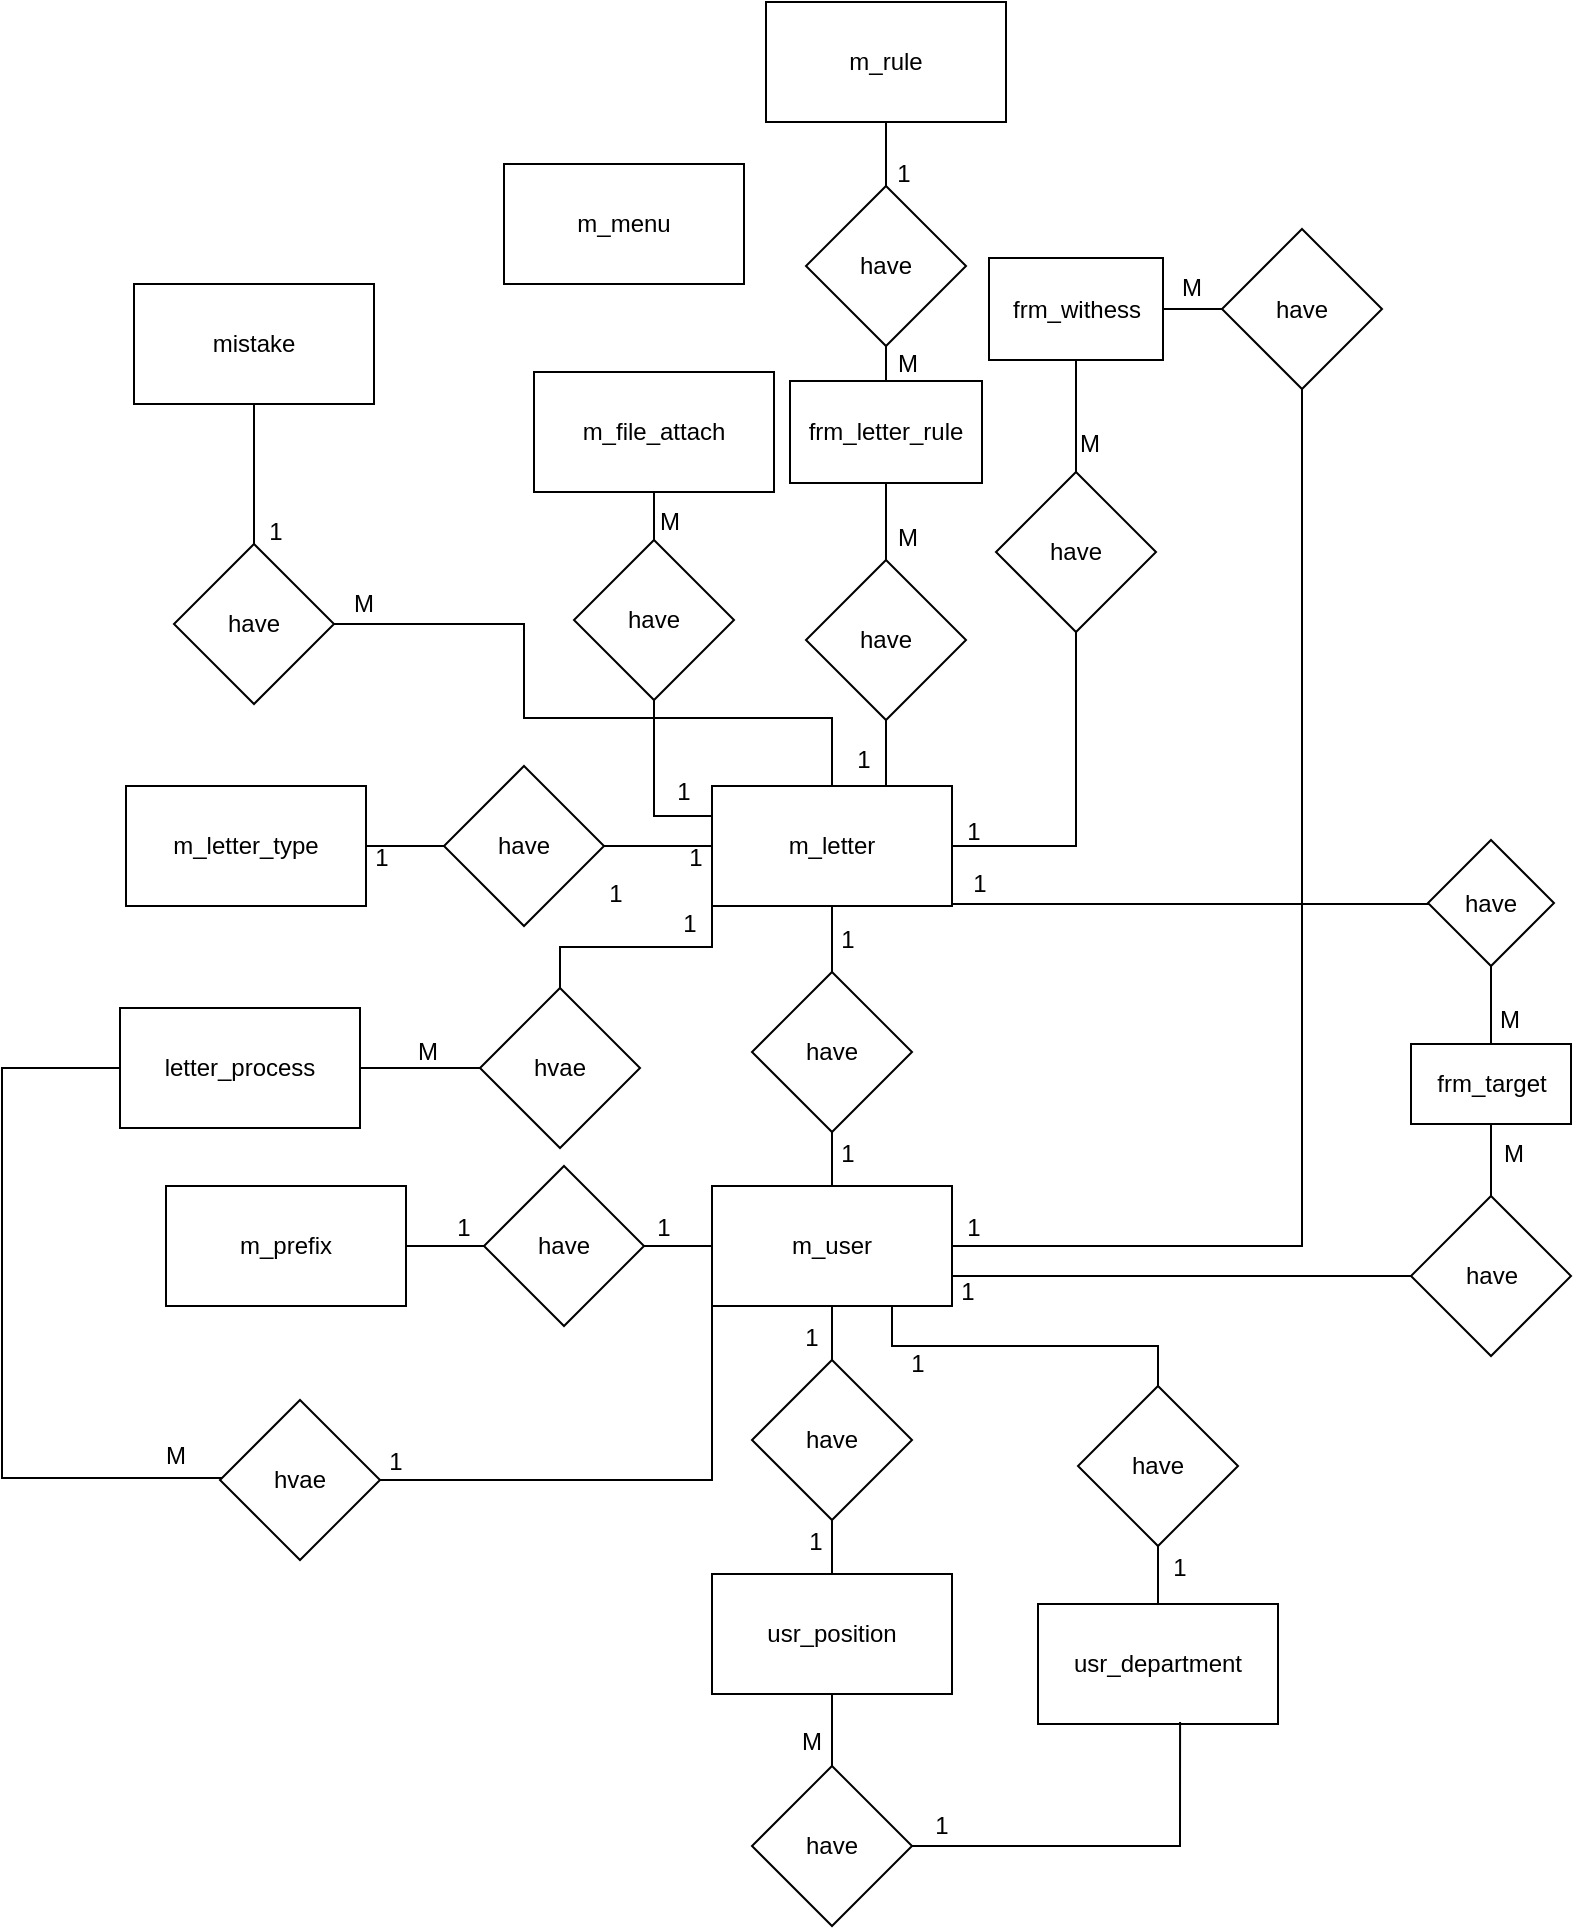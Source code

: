<mxfile version="27.0.3">
  <diagram id="R2lEEEUBdFMjLlhIrx00" name="Page-1">
    <mxGraphModel dx="1426" dy="1843" grid="0" gridSize="10" guides="1" tooltips="1" connect="1" arrows="1" fold="1" page="1" pageScale="1" pageWidth="850" pageHeight="1100" math="0" shadow="0" extFonts="Permanent Marker^https://fonts.googleapis.com/css?family=Permanent+Marker">
      <root>
        <mxCell id="0" />
        <mxCell id="1" parent="0" />
        <mxCell id="7BO2q8-VZPHZlbMcH210-1" value="m_menu" style="rounded=0;whiteSpace=wrap;html=1;" parent="1" vertex="1">
          <mxGeometry x="278" y="-970" width="120" height="60" as="geometry" />
        </mxCell>
        <mxCell id="7BO2q8-VZPHZlbMcH210-8" value="" style="edgeStyle=orthogonalEdgeStyle;rounded=0;orthogonalLoop=1;jettySize=auto;html=1;endArrow=none;startFill=0;" parent="1" source="7BO2q8-VZPHZlbMcH210-6" target="7BO2q8-VZPHZlbMcH210-7" edge="1">
          <mxGeometry relative="1" as="geometry" />
        </mxCell>
        <mxCell id="7BO2q8-VZPHZlbMcH210-12" value="" style="edgeStyle=orthogonalEdgeStyle;rounded=0;orthogonalLoop=1;jettySize=auto;html=1;exitX=0;exitY=0.25;exitDx=0;exitDy=0;endArrow=none;startFill=0;" parent="1" source="7BO2q8-VZPHZlbMcH210-6" target="7BO2q8-VZPHZlbMcH210-11" edge="1">
          <mxGeometry relative="1" as="geometry" />
        </mxCell>
        <mxCell id="7BO2q8-VZPHZlbMcH210-25" value="" style="edgeStyle=orthogonalEdgeStyle;rounded=0;orthogonalLoop=1;jettySize=auto;html=1;endArrow=none;startFill=0;" parent="1" source="7BO2q8-VZPHZlbMcH210-6" target="7BO2q8-VZPHZlbMcH210-24" edge="1">
          <mxGeometry relative="1" as="geometry">
            <Array as="points">
              <mxPoint x="469" y="-668" />
              <mxPoint x="469" y="-668" />
            </Array>
          </mxGeometry>
        </mxCell>
        <mxCell id="7BO2q8-VZPHZlbMcH210-40" value="" style="edgeStyle=orthogonalEdgeStyle;rounded=0;orthogonalLoop=1;jettySize=auto;html=1;endArrow=none;startFill=0;" parent="1" source="7BO2q8-VZPHZlbMcH210-6" target="7BO2q8-VZPHZlbMcH210-39" edge="1">
          <mxGeometry relative="1" as="geometry" />
        </mxCell>
        <mxCell id="7BO2q8-VZPHZlbMcH210-46" value="" style="edgeStyle=orthogonalEdgeStyle;rounded=0;orthogonalLoop=1;jettySize=auto;html=1;endArrow=none;startFill=0;" parent="1" source="7BO2q8-VZPHZlbMcH210-6" target="7BO2q8-VZPHZlbMcH210-45" edge="1">
          <mxGeometry relative="1" as="geometry" />
        </mxCell>
        <mxCell id="7BO2q8-VZPHZlbMcH210-52" style="edgeStyle=orthogonalEdgeStyle;rounded=0;orthogonalLoop=1;jettySize=auto;html=1;exitX=0.75;exitY=1;exitDx=0;exitDy=0;endArrow=none;startFill=0;" parent="1" source="7BO2q8-VZPHZlbMcH210-6" target="7BO2q8-VZPHZlbMcH210-54" edge="1">
          <mxGeometry relative="1" as="geometry">
            <mxPoint x="549" y="-553" as="targetPoint" />
            <Array as="points">
              <mxPoint x="472" y="-600" />
              <mxPoint x="549" y="-600" />
            </Array>
          </mxGeometry>
        </mxCell>
        <mxCell id="7BO2q8-VZPHZlbMcH210-73" style="edgeStyle=orthogonalEdgeStyle;rounded=0;orthogonalLoop=1;jettySize=auto;html=1;exitX=0;exitY=1;exitDx=0;exitDy=0;endArrow=none;startFill=0;" parent="1" source="7BO2q8-VZPHZlbMcH210-6" target="7BO2q8-VZPHZlbMcH210-74" edge="1">
          <mxGeometry relative="1" as="geometry">
            <mxPoint x="294" y="-522" as="targetPoint" />
          </mxGeometry>
        </mxCell>
        <mxCell id="DLM5sbs_b-HnNYadCuww-5" style="edgeStyle=orthogonalEdgeStyle;rounded=0;orthogonalLoop=1;jettySize=auto;html=1;entryX=1;entryY=0.5;entryDx=0;entryDy=0;endArrow=none;startFill=0;" edge="1" parent="1" source="7BO2q8-VZPHZlbMcH210-6" target="DLM5sbs_b-HnNYadCuww-3">
          <mxGeometry relative="1" as="geometry">
            <Array as="points">
              <mxPoint x="442" y="-693" />
              <mxPoint x="288" y="-693" />
              <mxPoint x="288" y="-740" />
            </Array>
          </mxGeometry>
        </mxCell>
        <mxCell id="7BO2q8-VZPHZlbMcH210-6" value="m_letter" style="rounded=0;whiteSpace=wrap;html=1;" parent="1" vertex="1">
          <mxGeometry x="382" y="-659" width="120" height="60" as="geometry" />
        </mxCell>
        <mxCell id="7BO2q8-VZPHZlbMcH210-10" value="" style="edgeStyle=orthogonalEdgeStyle;rounded=0;orthogonalLoop=1;jettySize=auto;html=1;endArrow=none;startFill=0;" parent="1" source="7BO2q8-VZPHZlbMcH210-7" target="7BO2q8-VZPHZlbMcH210-9" edge="1">
          <mxGeometry relative="1" as="geometry">
            <Array as="points">
              <mxPoint x="222" y="-629" />
              <mxPoint x="222" y="-629" />
            </Array>
          </mxGeometry>
        </mxCell>
        <mxCell id="7BO2q8-VZPHZlbMcH210-7" value="have" style="rhombus;whiteSpace=wrap;html=1;rounded=0;" parent="1" vertex="1">
          <mxGeometry x="248" y="-669" width="80" height="80" as="geometry" />
        </mxCell>
        <mxCell id="7BO2q8-VZPHZlbMcH210-9" value="m_letter_type" style="whiteSpace=wrap;html=1;rounded=0;" parent="1" vertex="1">
          <mxGeometry x="89" y="-659" width="120" height="60" as="geometry" />
        </mxCell>
        <mxCell id="7BO2q8-VZPHZlbMcH210-14" value="" style="edgeStyle=orthogonalEdgeStyle;rounded=0;orthogonalLoop=1;jettySize=auto;html=1;endArrow=none;startFill=0;" parent="1" source="7BO2q8-VZPHZlbMcH210-11" target="7BO2q8-VZPHZlbMcH210-13" edge="1">
          <mxGeometry relative="1" as="geometry" />
        </mxCell>
        <mxCell id="7BO2q8-VZPHZlbMcH210-11" value="have" style="rhombus;whiteSpace=wrap;html=1;rounded=0;" parent="1" vertex="1">
          <mxGeometry x="313" y="-782" width="80" height="80" as="geometry" />
        </mxCell>
        <mxCell id="7BO2q8-VZPHZlbMcH210-13" value="m_file_attach" style="whiteSpace=wrap;html=1;rounded=0;" parent="1" vertex="1">
          <mxGeometry x="293" y="-866" width="120" height="60" as="geometry" />
        </mxCell>
        <mxCell id="7BO2q8-VZPHZlbMcH210-28" value="" style="edgeStyle=orthogonalEdgeStyle;rounded=0;orthogonalLoop=1;jettySize=auto;html=1;endArrow=none;startFill=0;" parent="1" source="7BO2q8-VZPHZlbMcH210-24" target="7BO2q8-VZPHZlbMcH210-27" edge="1">
          <mxGeometry relative="1" as="geometry" />
        </mxCell>
        <mxCell id="7BO2q8-VZPHZlbMcH210-24" value="have" style="rhombus;whiteSpace=wrap;html=1;rounded=0;" parent="1" vertex="1">
          <mxGeometry x="429" y="-772" width="80" height="80" as="geometry" />
        </mxCell>
        <mxCell id="7BO2q8-VZPHZlbMcH210-34" value="" style="edgeStyle=orthogonalEdgeStyle;rounded=0;orthogonalLoop=1;jettySize=auto;html=1;endArrow=none;startFill=0;" parent="1" source="7BO2q8-VZPHZlbMcH210-27" target="7BO2q8-VZPHZlbMcH210-33" edge="1">
          <mxGeometry relative="1" as="geometry" />
        </mxCell>
        <mxCell id="7BO2q8-VZPHZlbMcH210-27" value="frm_letter_rule" style="whiteSpace=wrap;html=1;rounded=0;" parent="1" vertex="1">
          <mxGeometry x="421" y="-861.5" width="96" height="51" as="geometry" />
        </mxCell>
        <mxCell id="7BO2q8-VZPHZlbMcH210-36" value="" style="edgeStyle=orthogonalEdgeStyle;rounded=0;orthogonalLoop=1;jettySize=auto;html=1;endArrow=none;startFill=0;" parent="1" source="7BO2q8-VZPHZlbMcH210-33" target="7BO2q8-VZPHZlbMcH210-35" edge="1">
          <mxGeometry relative="1" as="geometry" />
        </mxCell>
        <mxCell id="7BO2q8-VZPHZlbMcH210-33" value="have" style="rhombus;whiteSpace=wrap;html=1;rounded=0;" parent="1" vertex="1">
          <mxGeometry x="429" y="-959" width="80" height="80" as="geometry" />
        </mxCell>
        <mxCell id="7BO2q8-VZPHZlbMcH210-35" value="m_rule" style="whiteSpace=wrap;html=1;rounded=0;" parent="1" vertex="1">
          <mxGeometry x="409" y="-1051" width="120" height="60" as="geometry" />
        </mxCell>
        <mxCell id="7BO2q8-VZPHZlbMcH210-42" value="" style="edgeStyle=orthogonalEdgeStyle;rounded=0;orthogonalLoop=1;jettySize=auto;html=1;endArrow=none;startFill=0;" parent="1" source="7BO2q8-VZPHZlbMcH210-39" target="7BO2q8-VZPHZlbMcH210-41" edge="1">
          <mxGeometry relative="1" as="geometry" />
        </mxCell>
        <mxCell id="7BO2q8-VZPHZlbMcH210-39" value="have" style="rhombus;whiteSpace=wrap;html=1;rounded=0;" parent="1" vertex="1">
          <mxGeometry x="524" y="-816" width="80" height="80" as="geometry" />
        </mxCell>
        <mxCell id="7BO2q8-VZPHZlbMcH210-50" value="" style="edgeStyle=orthogonalEdgeStyle;rounded=0;orthogonalLoop=1;jettySize=auto;html=1;endArrow=none;startFill=0;" parent="1" source="7BO2q8-VZPHZlbMcH210-41" target="7BO2q8-VZPHZlbMcH210-49" edge="1">
          <mxGeometry relative="1" as="geometry" />
        </mxCell>
        <mxCell id="7BO2q8-VZPHZlbMcH210-41" value="frm_withess" style="whiteSpace=wrap;html=1;rounded=0;" parent="1" vertex="1">
          <mxGeometry x="520.5" y="-923" width="87" height="51" as="geometry" />
        </mxCell>
        <mxCell id="7BO2q8-VZPHZlbMcH210-48" value="" style="edgeStyle=orthogonalEdgeStyle;rounded=0;orthogonalLoop=1;jettySize=auto;html=1;endArrow=none;startFill=0;" parent="1" source="7BO2q8-VZPHZlbMcH210-45" target="7BO2q8-VZPHZlbMcH210-47" edge="1">
          <mxGeometry relative="1" as="geometry" />
        </mxCell>
        <mxCell id="7BO2q8-VZPHZlbMcH210-45" value="have" style="rhombus;whiteSpace=wrap;html=1;rounded=0;" parent="1" vertex="1">
          <mxGeometry x="402" y="-566" width="80" height="80" as="geometry" />
        </mxCell>
        <mxCell id="7BO2q8-VZPHZlbMcH210-62" value="" style="edgeStyle=orthogonalEdgeStyle;rounded=0;orthogonalLoop=1;jettySize=auto;html=1;endArrow=none;startFill=0;" parent="1" source="7BO2q8-VZPHZlbMcH210-47" target="7BO2q8-VZPHZlbMcH210-61" edge="1">
          <mxGeometry relative="1" as="geometry" />
        </mxCell>
        <mxCell id="7BO2q8-VZPHZlbMcH210-66" value="" style="edgeStyle=orthogonalEdgeStyle;rounded=0;orthogonalLoop=1;jettySize=auto;html=1;endArrow=none;startFill=0;" parent="1" source="7BO2q8-VZPHZlbMcH210-47" target="7BO2q8-VZPHZlbMcH210-65" edge="1">
          <mxGeometry relative="1" as="geometry" />
        </mxCell>
        <mxCell id="7BO2q8-VZPHZlbMcH210-69" style="edgeStyle=orthogonalEdgeStyle;rounded=0;orthogonalLoop=1;jettySize=auto;html=1;exitX=0.75;exitY=1;exitDx=0;exitDy=0;endArrow=none;startFill=0;" parent="1" source="7BO2q8-VZPHZlbMcH210-47" target="7BO2q8-VZPHZlbMcH210-70" edge="1">
          <mxGeometry relative="1" as="geometry">
            <mxPoint x="639" y="-334" as="targetPoint" />
          </mxGeometry>
        </mxCell>
        <mxCell id="7BO2q8-VZPHZlbMcH210-47" value="m_user" style="whiteSpace=wrap;html=1;rounded=0;" parent="1" vertex="1">
          <mxGeometry x="382" y="-459" width="120" height="60" as="geometry" />
        </mxCell>
        <mxCell id="7BO2q8-VZPHZlbMcH210-51" style="edgeStyle=orthogonalEdgeStyle;rounded=0;orthogonalLoop=1;jettySize=auto;html=1;entryX=1;entryY=0.5;entryDx=0;entryDy=0;endArrow=none;startFill=0;" parent="1" source="7BO2q8-VZPHZlbMcH210-49" target="7BO2q8-VZPHZlbMcH210-47" edge="1">
          <mxGeometry relative="1" as="geometry">
            <Array as="points">
              <mxPoint x="677" y="-429" />
            </Array>
          </mxGeometry>
        </mxCell>
        <mxCell id="7BO2q8-VZPHZlbMcH210-49" value="have" style="rhombus;whiteSpace=wrap;html=1;rounded=0;" parent="1" vertex="1">
          <mxGeometry x="637" y="-937.5" width="80" height="80" as="geometry" />
        </mxCell>
        <mxCell id="7BO2q8-VZPHZlbMcH210-95" style="edgeStyle=orthogonalEdgeStyle;rounded=0;orthogonalLoop=1;jettySize=auto;html=1;entryX=0.5;entryY=0;entryDx=0;entryDy=0;endArrow=none;startFill=0;" parent="1" source="7BO2q8-VZPHZlbMcH210-54" target="7BO2q8-VZPHZlbMcH210-55" edge="1">
          <mxGeometry relative="1" as="geometry" />
        </mxCell>
        <mxCell id="7BO2q8-VZPHZlbMcH210-54" value="have" style="rhombus;whiteSpace=wrap;html=1;" parent="1" vertex="1">
          <mxGeometry x="740" y="-632" width="63" height="63" as="geometry" />
        </mxCell>
        <mxCell id="7BO2q8-VZPHZlbMcH210-58" value="" style="edgeStyle=orthogonalEdgeStyle;rounded=0;orthogonalLoop=1;jettySize=auto;html=1;endArrow=none;startFill=0;" parent="1" source="7BO2q8-VZPHZlbMcH210-55" target="7BO2q8-VZPHZlbMcH210-57" edge="1">
          <mxGeometry relative="1" as="geometry" />
        </mxCell>
        <mxCell id="7BO2q8-VZPHZlbMcH210-55" value="frm_target" style="whiteSpace=wrap;html=1;" parent="1" vertex="1">
          <mxGeometry x="731.5" y="-530" width="80" height="40" as="geometry" />
        </mxCell>
        <mxCell id="7BO2q8-VZPHZlbMcH210-59" style="edgeStyle=orthogonalEdgeStyle;rounded=0;orthogonalLoop=1;jettySize=auto;html=1;entryX=1;entryY=0.75;entryDx=0;entryDy=0;endArrow=none;startFill=0;" parent="1" source="7BO2q8-VZPHZlbMcH210-57" target="7BO2q8-VZPHZlbMcH210-47" edge="1">
          <mxGeometry relative="1" as="geometry" />
        </mxCell>
        <mxCell id="7BO2q8-VZPHZlbMcH210-57" value="have" style="rhombus;whiteSpace=wrap;html=1;" parent="1" vertex="1">
          <mxGeometry x="731.5" y="-454" width="80" height="80" as="geometry" />
        </mxCell>
        <mxCell id="7BO2q8-VZPHZlbMcH210-64" value="" style="edgeStyle=orthogonalEdgeStyle;rounded=0;orthogonalLoop=1;jettySize=auto;html=1;endArrow=none;startFill=0;" parent="1" source="7BO2q8-VZPHZlbMcH210-61" target="7BO2q8-VZPHZlbMcH210-63" edge="1">
          <mxGeometry relative="1" as="geometry" />
        </mxCell>
        <mxCell id="7BO2q8-VZPHZlbMcH210-61" value="have" style="rhombus;whiteSpace=wrap;html=1;rounded=0;" parent="1" vertex="1">
          <mxGeometry x="268" y="-469" width="80" height="80" as="geometry" />
        </mxCell>
        <mxCell id="7BO2q8-VZPHZlbMcH210-63" value="m_prefix" style="rounded=0;whiteSpace=wrap;html=1;" parent="1" vertex="1">
          <mxGeometry x="109" y="-459" width="120" height="60" as="geometry" />
        </mxCell>
        <mxCell id="7BO2q8-VZPHZlbMcH210-68" value="" style="edgeStyle=orthogonalEdgeStyle;rounded=0;orthogonalLoop=1;jettySize=auto;html=1;endArrow=none;startFill=0;" parent="1" source="7BO2q8-VZPHZlbMcH210-65" target="7BO2q8-VZPHZlbMcH210-67" edge="1">
          <mxGeometry relative="1" as="geometry" />
        </mxCell>
        <mxCell id="7BO2q8-VZPHZlbMcH210-65" value="have" style="rhombus;whiteSpace=wrap;html=1;rounded=0;" parent="1" vertex="1">
          <mxGeometry x="402" y="-372" width="80" height="80" as="geometry" />
        </mxCell>
        <mxCell id="AeP0G8S4QCH2imR5dZR7-3" value="" style="edgeStyle=orthogonalEdgeStyle;rounded=0;orthogonalLoop=1;jettySize=auto;html=1;endArrow=none;startFill=0;" parent="1" source="7BO2q8-VZPHZlbMcH210-67" target="AeP0G8S4QCH2imR5dZR7-2" edge="1">
          <mxGeometry relative="1" as="geometry" />
        </mxCell>
        <mxCell id="7BO2q8-VZPHZlbMcH210-67" value="usr_position" style="whiteSpace=wrap;html=1;rounded=0;" parent="1" vertex="1">
          <mxGeometry x="382" y="-265" width="120" height="60" as="geometry" />
        </mxCell>
        <mxCell id="7BO2q8-VZPHZlbMcH210-72" value="" style="edgeStyle=orthogonalEdgeStyle;rounded=0;orthogonalLoop=1;jettySize=auto;html=1;endArrow=none;startFill=0;" parent="1" source="7BO2q8-VZPHZlbMcH210-70" target="7BO2q8-VZPHZlbMcH210-71" edge="1">
          <mxGeometry relative="1" as="geometry" />
        </mxCell>
        <mxCell id="7BO2q8-VZPHZlbMcH210-70" value="have" style="rhombus;whiteSpace=wrap;html=1;" parent="1" vertex="1">
          <mxGeometry x="565" y="-359" width="80" height="80" as="geometry" />
        </mxCell>
        <mxCell id="7BO2q8-VZPHZlbMcH210-71" value="usr_department" style="whiteSpace=wrap;html=1;" parent="1" vertex="1">
          <mxGeometry x="545" y="-250" width="120" height="60" as="geometry" />
        </mxCell>
        <mxCell id="7BO2q8-VZPHZlbMcH210-77" value="" style="edgeStyle=orthogonalEdgeStyle;rounded=0;orthogonalLoop=1;jettySize=auto;html=1;endArrow=none;startFill=0;" parent="1" source="7BO2q8-VZPHZlbMcH210-74" target="7BO2q8-VZPHZlbMcH210-76" edge="1">
          <mxGeometry relative="1" as="geometry" />
        </mxCell>
        <mxCell id="7BO2q8-VZPHZlbMcH210-74" value="hvae" style="rhombus;whiteSpace=wrap;html=1;" parent="1" vertex="1">
          <mxGeometry x="266" y="-558" width="80" height="80" as="geometry" />
        </mxCell>
        <mxCell id="7BO2q8-VZPHZlbMcH210-79" value="" style="edgeStyle=orthogonalEdgeStyle;rounded=0;orthogonalLoop=1;jettySize=auto;html=1;endArrow=none;startFill=0;" parent="1" source="7BO2q8-VZPHZlbMcH210-76" target="7BO2q8-VZPHZlbMcH210-78" edge="1">
          <mxGeometry relative="1" as="geometry">
            <Array as="points">
              <mxPoint x="27" y="-518" />
              <mxPoint x="27" y="-313" />
            </Array>
          </mxGeometry>
        </mxCell>
        <mxCell id="7BO2q8-VZPHZlbMcH210-76" value="letter_process" style="whiteSpace=wrap;html=1;" parent="1" vertex="1">
          <mxGeometry x="86" y="-548" width="120" height="60" as="geometry" />
        </mxCell>
        <mxCell id="7BO2q8-VZPHZlbMcH210-80" style="edgeStyle=orthogonalEdgeStyle;rounded=0;orthogonalLoop=1;jettySize=auto;html=1;entryX=0;entryY=1;entryDx=0;entryDy=0;endArrow=none;startFill=0;" parent="1" source="7BO2q8-VZPHZlbMcH210-78" target="7BO2q8-VZPHZlbMcH210-47" edge="1">
          <mxGeometry relative="1" as="geometry" />
        </mxCell>
        <mxCell id="7BO2q8-VZPHZlbMcH210-78" value="hvae" style="rhombus;whiteSpace=wrap;html=1;" parent="1" vertex="1">
          <mxGeometry x="136" y="-352" width="80" height="80" as="geometry" />
        </mxCell>
        <mxCell id="7BO2q8-VZPHZlbMcH210-86" value="1" style="text;html=1;align=center;verticalAlign=middle;whiteSpace=wrap;rounded=0;" parent="1" vertex="1">
          <mxGeometry x="470" y="-974" width="16" height="18" as="geometry" />
        </mxCell>
        <mxCell id="7BO2q8-VZPHZlbMcH210-87" value="1" style="text;html=1;align=center;verticalAlign=middle;whiteSpace=wrap;rounded=0;" parent="1" vertex="1">
          <mxGeometry x="360" y="-665" width="16" height="18" as="geometry" />
        </mxCell>
        <mxCell id="7BO2q8-VZPHZlbMcH210-88" value="1" style="text;html=1;align=center;verticalAlign=middle;whiteSpace=wrap;rounded=0;" parent="1" vertex="1">
          <mxGeometry x="450" y="-681" width="16" height="18" as="geometry" />
        </mxCell>
        <mxCell id="7BO2q8-VZPHZlbMcH210-89" value="1" style="text;html=1;align=center;verticalAlign=middle;whiteSpace=wrap;rounded=0;" parent="1" vertex="1">
          <mxGeometry x="504.5" y="-645" width="16" height="18" as="geometry" />
        </mxCell>
        <mxCell id="7BO2q8-VZPHZlbMcH210-90" value="1" style="text;html=1;align=center;verticalAlign=middle;whiteSpace=wrap;rounded=0;" parent="1" vertex="1">
          <mxGeometry x="366" y="-632" width="16" height="18" as="geometry" />
        </mxCell>
        <mxCell id="7BO2q8-VZPHZlbMcH210-91" value="1" style="text;html=1;align=center;verticalAlign=middle;whiteSpace=wrap;rounded=0;" parent="1" vertex="1">
          <mxGeometry x="209" y="-632" width="16" height="18" as="geometry" />
        </mxCell>
        <mxCell id="7BO2q8-VZPHZlbMcH210-92" value="1" style="text;html=1;align=center;verticalAlign=middle;whiteSpace=wrap;rounded=0;" parent="1" vertex="1">
          <mxGeometry x="363" y="-599" width="16" height="18" as="geometry" />
        </mxCell>
        <mxCell id="7BO2q8-VZPHZlbMcH210-93" value="1" style="text;html=1;align=center;verticalAlign=middle;whiteSpace=wrap;rounded=0;" parent="1" vertex="1">
          <mxGeometry x="442" y="-591" width="16" height="18" as="geometry" />
        </mxCell>
        <mxCell id="7BO2q8-VZPHZlbMcH210-94" value="1" style="text;html=1;align=center;verticalAlign=middle;whiteSpace=wrap;rounded=0;" parent="1" vertex="1">
          <mxGeometry x="326" y="-614" width="16" height="18" as="geometry" />
        </mxCell>
        <mxCell id="7BO2q8-VZPHZlbMcH210-96" value="1" style="text;html=1;align=center;verticalAlign=middle;whiteSpace=wrap;rounded=0;" parent="1" vertex="1">
          <mxGeometry x="508" y="-619" width="16" height="18" as="geometry" />
        </mxCell>
        <mxCell id="7BO2q8-VZPHZlbMcH210-97" value="1" style="text;html=1;align=center;verticalAlign=middle;whiteSpace=wrap;rounded=0;" parent="1" vertex="1">
          <mxGeometry x="502" y="-415" width="16" height="18" as="geometry" />
        </mxCell>
        <mxCell id="7BO2q8-VZPHZlbMcH210-98" value="1" style="text;html=1;align=center;verticalAlign=middle;whiteSpace=wrap;rounded=0;" parent="1" vertex="1">
          <mxGeometry x="607.5" y="-277" width="16" height="18" as="geometry" />
        </mxCell>
        <mxCell id="7BO2q8-VZPHZlbMcH210-101" value="1" style="text;html=1;align=center;verticalAlign=middle;whiteSpace=wrap;rounded=0;" parent="1" vertex="1">
          <mxGeometry x="477" y="-379" width="16" height="18" as="geometry" />
        </mxCell>
        <mxCell id="7BO2q8-VZPHZlbMcH210-104" value="1" style="text;html=1;align=center;verticalAlign=middle;whiteSpace=wrap;rounded=0;" parent="1" vertex="1">
          <mxGeometry x="424" y="-392" width="16" height="18" as="geometry" />
        </mxCell>
        <mxCell id="7BO2q8-VZPHZlbMcH210-105" value="1" style="text;html=1;align=center;verticalAlign=middle;whiteSpace=wrap;rounded=0;" parent="1" vertex="1">
          <mxGeometry x="426" y="-290" width="16" height="18" as="geometry" />
        </mxCell>
        <mxCell id="7BO2q8-VZPHZlbMcH210-106" value="1" style="text;html=1;align=center;verticalAlign=middle;whiteSpace=wrap;rounded=0;" parent="1" vertex="1">
          <mxGeometry x="216" y="-330" width="16" height="18" as="geometry" />
        </mxCell>
        <mxCell id="7BO2q8-VZPHZlbMcH210-107" value="1" style="text;html=1;align=center;verticalAlign=middle;whiteSpace=wrap;rounded=0;" parent="1" vertex="1">
          <mxGeometry x="250" y="-447" width="16" height="18" as="geometry" />
        </mxCell>
        <mxCell id="7BO2q8-VZPHZlbMcH210-108" value="1" style="text;html=1;align=center;verticalAlign=middle;whiteSpace=wrap;rounded=0;" parent="1" vertex="1">
          <mxGeometry x="350" y="-447" width="16" height="18" as="geometry" />
        </mxCell>
        <mxCell id="7BO2q8-VZPHZlbMcH210-110" value="M" style="text;html=1;align=center;verticalAlign=middle;whiteSpace=wrap;rounded=0;" parent="1" vertex="1">
          <mxGeometry x="472" y="-879" width="16" height="18" as="geometry" />
        </mxCell>
        <mxCell id="7BO2q8-VZPHZlbMcH210-111" value="M" style="text;html=1;align=center;verticalAlign=middle;whiteSpace=wrap;rounded=0;" parent="1" vertex="1">
          <mxGeometry x="353" y="-800" width="16" height="18" as="geometry" />
        </mxCell>
        <mxCell id="7BO2q8-VZPHZlbMcH210-112" value="M" style="text;html=1;align=center;verticalAlign=middle;whiteSpace=wrap;rounded=0;" parent="1" vertex="1">
          <mxGeometry x="563" y="-839" width="16" height="18" as="geometry" />
        </mxCell>
        <mxCell id="7BO2q8-VZPHZlbMcH210-113" value="M" style="text;html=1;align=center;verticalAlign=middle;whiteSpace=wrap;rounded=0;" parent="1" vertex="1">
          <mxGeometry x="614" y="-917" width="16" height="18" as="geometry" />
        </mxCell>
        <mxCell id="7BO2q8-VZPHZlbMcH210-114" value="1" style="text;html=1;align=center;verticalAlign=middle;whiteSpace=wrap;rounded=0;" parent="1" vertex="1">
          <mxGeometry x="504.5" y="-447" width="16" height="18" as="geometry" />
        </mxCell>
        <mxCell id="7BO2q8-VZPHZlbMcH210-115" value="M" style="text;html=1;align=center;verticalAlign=middle;whiteSpace=wrap;rounded=0;" parent="1" vertex="1">
          <mxGeometry x="773" y="-551" width="16" height="18" as="geometry" />
        </mxCell>
        <mxCell id="7BO2q8-VZPHZlbMcH210-116" value="M" style="text;html=1;align=center;verticalAlign=middle;whiteSpace=wrap;rounded=0;" parent="1" vertex="1">
          <mxGeometry x="775" y="-484" width="16" height="18" as="geometry" />
        </mxCell>
        <mxCell id="7BO2q8-VZPHZlbMcH210-117" value="M" style="text;html=1;align=center;verticalAlign=middle;whiteSpace=wrap;rounded=0;" parent="1" vertex="1">
          <mxGeometry x="232" y="-535" width="16" height="18" as="geometry" />
        </mxCell>
        <mxCell id="7BO2q8-VZPHZlbMcH210-118" value="M" style="text;html=1;align=center;verticalAlign=middle;whiteSpace=wrap;rounded=0;" parent="1" vertex="1">
          <mxGeometry x="106" y="-333" width="16" height="18" as="geometry" />
        </mxCell>
        <mxCell id="7BO2q8-VZPHZlbMcH210-119" value="M" style="text;html=1;align=center;verticalAlign=middle;whiteSpace=wrap;rounded=0;" parent="1" vertex="1">
          <mxGeometry x="472" y="-792" width="16" height="18" as="geometry" />
        </mxCell>
        <mxCell id="7BO2q8-VZPHZlbMcH210-121" value="1" style="text;html=1;align=center;verticalAlign=middle;whiteSpace=wrap;rounded=0;" parent="1" vertex="1">
          <mxGeometry x="442" y="-484" width="16" height="18" as="geometry" />
        </mxCell>
        <mxCell id="AeP0G8S4QCH2imR5dZR7-2" value="have" style="rhombus;whiteSpace=wrap;html=1;rounded=0;" parent="1" vertex="1">
          <mxGeometry x="402" y="-169" width="80" height="80" as="geometry" />
        </mxCell>
        <mxCell id="AeP0G8S4QCH2imR5dZR7-4" style="edgeStyle=orthogonalEdgeStyle;rounded=0;orthogonalLoop=1;jettySize=auto;html=1;entryX=0.592;entryY=0.983;entryDx=0;entryDy=0;entryPerimeter=0;endArrow=none;startFill=0;" parent="1" source="AeP0G8S4QCH2imR5dZR7-2" target="7BO2q8-VZPHZlbMcH210-71" edge="1">
          <mxGeometry relative="1" as="geometry" />
        </mxCell>
        <mxCell id="AeP0G8S4QCH2imR5dZR7-5" value="1" style="text;html=1;align=center;verticalAlign=middle;whiteSpace=wrap;rounded=0;" parent="1" vertex="1">
          <mxGeometry x="488.5" y="-148" width="16" height="18" as="geometry" />
        </mxCell>
        <mxCell id="AeP0G8S4QCH2imR5dZR7-6" value="M" style="text;html=1;align=center;verticalAlign=middle;whiteSpace=wrap;rounded=0;" parent="1" vertex="1">
          <mxGeometry x="424" y="-190" width="16" height="18" as="geometry" />
        </mxCell>
        <mxCell id="DLM5sbs_b-HnNYadCuww-4" value="" style="edgeStyle=orthogonalEdgeStyle;rounded=0;orthogonalLoop=1;jettySize=auto;html=1;endArrow=none;startFill=0;" edge="1" parent="1" source="DLM5sbs_b-HnNYadCuww-1" target="DLM5sbs_b-HnNYadCuww-3">
          <mxGeometry relative="1" as="geometry" />
        </mxCell>
        <mxCell id="DLM5sbs_b-HnNYadCuww-1" value="mistake" style="rounded=0;whiteSpace=wrap;html=1;" vertex="1" parent="1">
          <mxGeometry x="93" y="-910" width="120" height="60" as="geometry" />
        </mxCell>
        <mxCell id="DLM5sbs_b-HnNYadCuww-3" value="have" style="rhombus;whiteSpace=wrap;html=1;rounded=0;" vertex="1" parent="1">
          <mxGeometry x="113" y="-780" width="80" height="80" as="geometry" />
        </mxCell>
        <mxCell id="DLM5sbs_b-HnNYadCuww-6" value="1" style="text;html=1;align=center;verticalAlign=middle;whiteSpace=wrap;rounded=0;" vertex="1" parent="1">
          <mxGeometry x="156" y="-795" width="16" height="18" as="geometry" />
        </mxCell>
        <mxCell id="DLM5sbs_b-HnNYadCuww-7" value="M" style="text;html=1;align=center;verticalAlign=middle;whiteSpace=wrap;rounded=0;" vertex="1" parent="1">
          <mxGeometry x="200" y="-759" width="16" height="18" as="geometry" />
        </mxCell>
      </root>
    </mxGraphModel>
  </diagram>
</mxfile>
